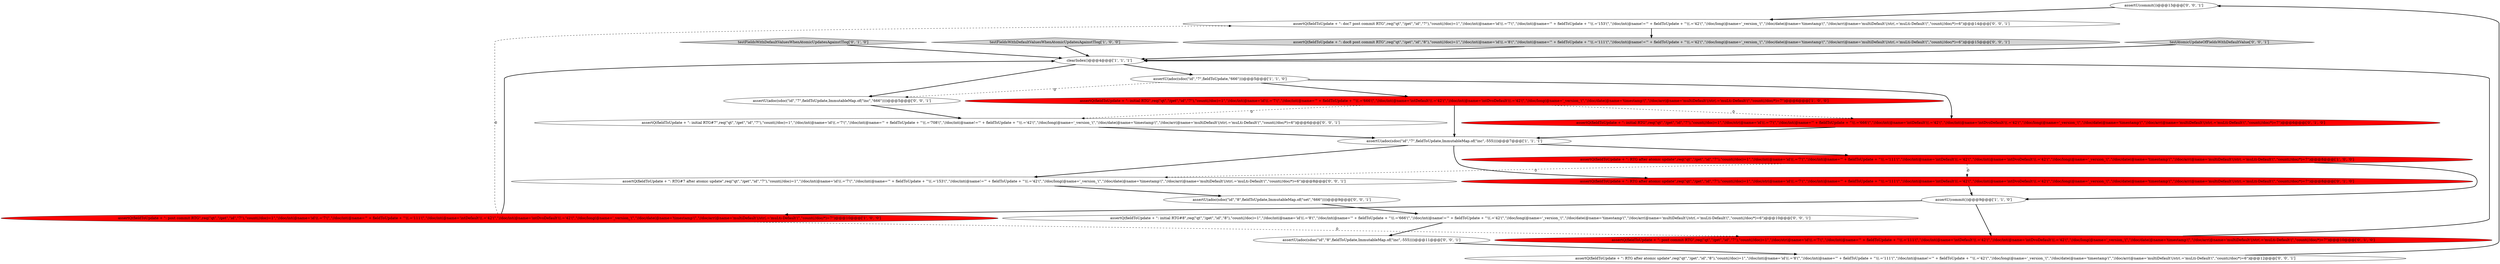 digraph {
12 [style = filled, label = "assertU(commit())@@@13@@@['0', '0', '1']", fillcolor = white, shape = ellipse image = "AAA0AAABBB3BBB"];
0 [style = filled, label = "assertU(adoc(sdoc(\"id\",\"7\",fieldToUpdate,ImmutableMap.of(\"inc\",-555))))@@@7@@@['1', '1', '1']", fillcolor = white, shape = ellipse image = "AAA0AAABBB1BBB"];
9 [style = filled, label = "assertQ(fieldToUpdate + \": post commit RTG\",req(\"qt\",\"/get\",\"id\",\"7\"),\"count(//doc)=1\",\"//doc/str(@name='id'((.='7'(\",\"//doc/int(@name='\" + fieldToUpdate + \"'((.='111'(\",\"//doc/int(@name='intDefault'((.='42'(\",\"//doc/int(@name='intDvoDefault'((.='42'(\",\"//doc/long(@name='_version_'(\",\"//doc/date(@name='timestamp'(\",\"//doc/arr(@name='multiDefault'(/str(.='muLti-Default'(\",\"count(//doc/*)=7\")@@@10@@@['0', '1', '0']", fillcolor = red, shape = ellipse image = "AAA1AAABBB2BBB"];
8 [style = filled, label = "testFieldsWithDefaultValuesWhenAtomicUpdatesAgainstTlog['0', '1', '0']", fillcolor = lightgray, shape = diamond image = "AAA0AAABBB2BBB"];
4 [style = filled, label = "assertU(adoc(sdoc(\"id\",\"7\",fieldToUpdate,\"666\")))@@@5@@@['1', '1', '0']", fillcolor = white, shape = ellipse image = "AAA0AAABBB1BBB"];
14 [style = filled, label = "assertU(adoc(sdoc(\"id\",\"8\",fieldToUpdate,ImmutableMap.of(\"inc\",-555))))@@@11@@@['0', '0', '1']", fillcolor = white, shape = ellipse image = "AAA0AAABBB3BBB"];
18 [style = filled, label = "assertU(adoc(sdoc(\"id\",\"8\",fieldToUpdate,ImmutableMap.of(\"set\",\"666\"))))@@@9@@@['0', '0', '1']", fillcolor = white, shape = ellipse image = "AAA0AAABBB3BBB"];
3 [style = filled, label = "assertQ(fieldToUpdate + \": RTG after atomic update\",req(\"qt\",\"/get\",\"id\",\"7\"),\"count(//doc)=1\",\"//doc/int(@name='id'((.='7'(\",\"//doc/int(@name='\" + fieldToUpdate + \"'((.='111'(\",\"//doc/int(@name='intDefault'((.='42'(\",\"//doc/int(@name='intDvoDefault'((.='42'(\",\"//doc/long(@name='_version_'(\",\"//doc/date(@name='timestamp'(\",\"//doc/arr(@name='multiDefault'(/str(.='muLti-Default'(\",\"count(//doc/*)=7\")@@@8@@@['1', '0', '0']", fillcolor = red, shape = ellipse image = "AAA1AAABBB1BBB"];
5 [style = filled, label = "assertU(commit())@@@9@@@['1', '1', '0']", fillcolor = white, shape = ellipse image = "AAA0AAABBB1BBB"];
10 [style = filled, label = "assertQ(fieldToUpdate + \": RTG after atomic update\",req(\"qt\",\"/get\",\"id\",\"7\"),\"count(//doc)=1\",\"//doc/str(@name='id'((.='7'(\",\"//doc/int(@name='\" + fieldToUpdate + \"'((.='111'(\",\"//doc/int(@name='intDefault'((.='42'(\",\"//doc/int(@name='intDvoDefault'((.='42'(\",\"//doc/long(@name='_version_'(\",\"//doc/date(@name='timestamp'(\",\"//doc/arr(@name='multiDefault'(/str(.='muLti-Default'(\",\"count(//doc/*)=7\")@@@8@@@['0', '1', '0']", fillcolor = red, shape = ellipse image = "AAA1AAABBB2BBB"];
7 [style = filled, label = "assertQ(fieldToUpdate + \": initial RTG\",req(\"qt\",\"/get\",\"id\",\"7\"),\"count(//doc)=1\",\"//doc/int(@name='id'((.='7'(\",\"//doc/int(@name='\" + fieldToUpdate + \"'((.='666'(\",\"//doc/int(@name='intDefault'((.='42'(\",\"//doc/int(@name='intDvoDefault'((.='42'(\",\"//doc/long(@name='_version_'(\",\"//doc/date(@name='timestamp'(\",\"//doc/arr(@name='multiDefault'(/str(.='muLti-Default'(\",\"count(//doc/*)=7\")@@@6@@@['1', '0', '0']", fillcolor = red, shape = ellipse image = "AAA1AAABBB1BBB"];
1 [style = filled, label = "clearIndex()@@@4@@@['1', '1', '1']", fillcolor = white, shape = ellipse image = "AAA0AAABBB1BBB"];
13 [style = filled, label = "assertQ(fieldToUpdate + \": RTG after atomic update\",req(\"qt\",\"/get\",\"id\",\"8\"),\"count(//doc)=1\",\"//doc/int(@name='id'((.='8'(\",\"//doc/int(@name='\" + fieldToUpdate + \"'((.='111'(\",\"//doc/int(@name!='\" + fieldToUpdate + \"'((.='42'(\",\"//doc/long(@name='_version_'(\",\"//doc/date(@name='timestamp'(\",\"//doc/arr(@name='multiDefault'(/str(.='muLti-Default'(\",\"count(//doc/*)=6\")@@@12@@@['0', '0', '1']", fillcolor = white, shape = ellipse image = "AAA0AAABBB3BBB"];
17 [style = filled, label = "assertQ(fieldToUpdate + \": initial RTG#7\",req(\"qt\",\"/get\",\"id\",\"7\"),\"count(//doc)=1\",\"//doc/int(@name='id'((.='7'(\",\"//doc/int(@name='\" + fieldToUpdate + \"'((.='708'(\",\"//doc/int(@name!='\" + fieldToUpdate + \"'((.='42'(\",\"//doc/long(@name='_version_'(\",\"//doc/date(@name='timestamp'(\",\"//doc/arr(@name='multiDefault'(/str(.='muLti-Default'(\",\"count(//doc/*)=6\")@@@6@@@['0', '0', '1']", fillcolor = white, shape = ellipse image = "AAA0AAABBB3BBB"];
6 [style = filled, label = "assertQ(fieldToUpdate + \": post commit RTG\",req(\"qt\",\"/get\",\"id\",\"7\"),\"count(//doc)=1\",\"//doc/int(@name='id'((.='7'(\",\"//doc/int(@name='\" + fieldToUpdate + \"'((.='111'(\",\"//doc/int(@name='intDefault'((.='42'(\",\"//doc/int(@name='intDvoDefault'((.='42'(\",\"//doc/long(@name='_version_'(\",\"//doc/date(@name='timestamp'(\",\"//doc/arr(@name='multiDefault'(/str(.='muLti-Default'(\",\"count(//doc/*)=7\")@@@10@@@['1', '0', '0']", fillcolor = red, shape = ellipse image = "AAA1AAABBB1BBB"];
21 [style = filled, label = "assertQ(fieldToUpdate + \": RTG#7 after atomic update\",req(\"qt\",\"/get\",\"id\",\"7\"),\"count(//doc)=1\",\"//doc/int(@name='id'((.='7'(\",\"//doc/int(@name='\" + fieldToUpdate + \"'((.='153'(\",\"//doc/int(@name!='\" + fieldToUpdate + \"'((.='42'(\",\"//doc/long(@name='_version_'(\",\"//doc/date(@name='timestamp'(\",\"//doc/arr(@name='multiDefault'(/str(.='muLti-Default'(\",\"count(//doc/*)=6\")@@@8@@@['0', '0', '1']", fillcolor = white, shape = ellipse image = "AAA0AAABBB3BBB"];
2 [style = filled, label = "testFieldsWithDefaultValuesWhenAtomicUpdatesAgainstTlog['1', '0', '0']", fillcolor = lightgray, shape = diamond image = "AAA0AAABBB1BBB"];
19 [style = filled, label = "assertQ(fieldToUpdate + \": initial RTG#8\",req(\"qt\",\"/get\",\"id\",\"8\"),\"count(//doc)=1\",\"//doc/int(@name='id'((.='8'(\",\"//doc/int(@name='\" + fieldToUpdate + \"'((.='666'(\",\"//doc/int(@name!='\" + fieldToUpdate + \"'((.='42'(\",\"//doc/long(@name='_version_'(\",\"//doc/date(@name='timestamp'(\",\"//doc/arr(@name='multiDefault'(/str(.='muLti-Default'(\",\"count(//doc/*)=6\")@@@10@@@['0', '0', '1']", fillcolor = white, shape = ellipse image = "AAA0AAABBB3BBB"];
20 [style = filled, label = "assertQ(fieldToUpdate + \": doc8 post commit RTG\",req(\"qt\",\"/get\",\"id\",\"8\"),\"count(//doc)=1\",\"//doc/int(@name='id'((.='8'(\",\"//doc/int(@name='\" + fieldToUpdate + \"'((.='111'(\",\"//doc/int(@name!='\" + fieldToUpdate + \"'((.='42'(\",\"//doc/long(@name='_version_'(\",\"//doc/date(@name='timestamp'(\",\"//doc/arr(@name='multiDefault'(/str(.='muLti-Default'(\",\"count(//doc/*)=6\")@@@15@@@['0', '0', '1']", fillcolor = lightgray, shape = ellipse image = "AAA0AAABBB3BBB"];
15 [style = filled, label = "testAtomicUpdateOfFieldsWithDefaultValue['0', '0', '1']", fillcolor = lightgray, shape = diamond image = "AAA0AAABBB3BBB"];
22 [style = filled, label = "assertQ(fieldToUpdate + \": doc7 post commit RTG\",req(\"qt\",\"/get\",\"id\",\"7\"),\"count(//doc)=1\",\"//doc/int(@name='id'((.='7'(\",\"//doc/int(@name='\" + fieldToUpdate + \"'((.='153'(\",\"//doc/int(@name!='\" + fieldToUpdate + \"'((.='42'(\",\"//doc/long(@name='_version_'(\",\"//doc/date(@name='timestamp'(\",\"//doc/arr(@name='multiDefault'(/str(.='muLti-Default'(\",\"count(//doc/*)=6\")@@@14@@@['0', '0', '1']", fillcolor = white, shape = ellipse image = "AAA0AAABBB3BBB"];
16 [style = filled, label = "assertU(adoc(sdoc(\"id\",\"7\",fieldToUpdate,ImmutableMap.of(\"inc\",\"666\"))))@@@5@@@['0', '0', '1']", fillcolor = white, shape = ellipse image = "AAA0AAABBB3BBB"];
11 [style = filled, label = "assertQ(fieldToUpdate + \": initial RTG\",req(\"qt\",\"/get\",\"id\",\"7\"),\"count(//doc)=1\",\"//doc/str(@name='id'((.='7'(\",\"//doc/int(@name='\" + fieldToUpdate + \"'((.='666'(\",\"//doc/int(@name='intDefault'((.='42'(\",\"//doc/int(@name='intDvoDefault'((.='42'(\",\"//doc/long(@name='_version_'(\",\"//doc/date(@name='timestamp'(\",\"//doc/arr(@name='multiDefault'(/str(.='muLti-Default'(\",\"count(//doc/*)=7\")@@@6@@@['0', '1', '0']", fillcolor = red, shape = ellipse image = "AAA1AAABBB2BBB"];
0->3 [style = bold, label=""];
1->4 [style = bold, label=""];
4->16 [style = dashed, label="0"];
5->9 [style = bold, label=""];
3->21 [style = dashed, label="0"];
7->17 [style = dashed, label="0"];
2->1 [style = bold, label=""];
6->9 [style = dashed, label="0"];
18->19 [style = bold, label=""];
7->11 [style = dashed, label="0"];
7->0 [style = bold, label=""];
0->21 [style = bold, label=""];
16->17 [style = bold, label=""];
20->1 [style = bold, label=""];
21->18 [style = bold, label=""];
4->7 [style = bold, label=""];
6->22 [style = dashed, label="0"];
8->1 [style = bold, label=""];
6->1 [style = bold, label=""];
3->5 [style = bold, label=""];
11->0 [style = bold, label=""];
0->10 [style = bold, label=""];
17->0 [style = bold, label=""];
13->12 [style = bold, label=""];
10->5 [style = bold, label=""];
5->6 [style = bold, label=""];
19->14 [style = bold, label=""];
22->20 [style = bold, label=""];
1->16 [style = bold, label=""];
3->10 [style = dashed, label="0"];
14->13 [style = bold, label=""];
9->1 [style = bold, label=""];
4->11 [style = bold, label=""];
12->22 [style = bold, label=""];
15->1 [style = bold, label=""];
}
